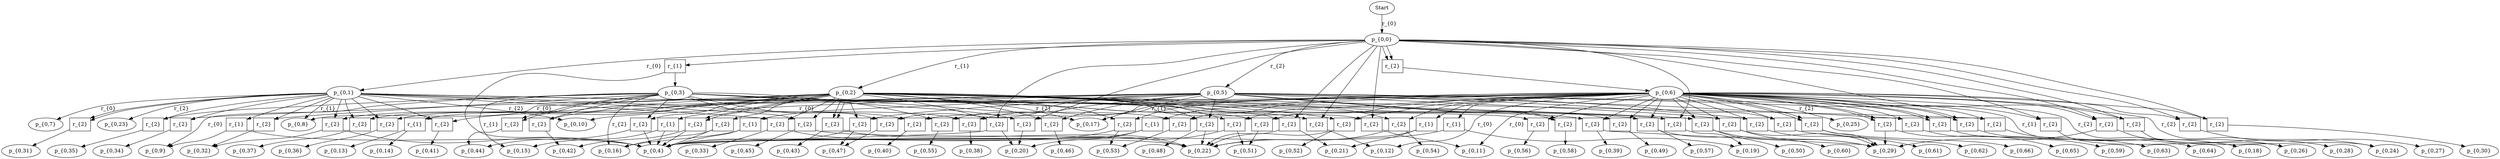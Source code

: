 digraph g {

// id = 0, graphName = Start
"0-0" [ shape=ellipse label="Start" ];
// id = 1, graphName = p_{0,0}
"1-0" [ shape=ellipse label="p_{0,0}" ];
// id = 3, graphName = p_{0,1}
"3-0" [ shape=ellipse label="p_{0,1}" ];
// id = 5, graphName = p_{0,2}
"5-0" [ shape=ellipse label="p_{0,2}" ];
// id = 7, graphName = p_{0,3}
"7-0" [ shape=ellipse label="p_{0,3}" ];
// id = 8, graphName = p_{0,4}
"8-0" [ shape=ellipse label="p_{0,4}" ];
// id = 10, graphName = p_{0,5}
"10-0" [ shape=ellipse label="p_{0,5}" ];
// id = 12, graphName = p_{0,6}
"12-0" [ shape=ellipse label="p_{0,6}" ];
// id = 14, graphName = p_{0,7}
"14-0" [ shape=ellipse label="p_{0,7}" ];
// id = 16, graphName = p_{0,8}
"16-0" [ shape=ellipse label="p_{0,8}" ];
// id = 18, graphName = p_{0,9}
"18-0" [ shape=ellipse label="p_{0,9}" ];
// id = 20, graphName = p_{0,10}
"20-0" [ shape=ellipse label="p_{0,10}" ];
// id = 22, graphName = p_{0,11}
"22-0" [ shape=ellipse label="p_{0,11}" ];
// id = 24, graphName = p_{0,12}
"24-0" [ shape=ellipse label="p_{0,12}" ];
// id = 28, graphName = p_{0,13}
"28-0" [ shape=ellipse label="p_{0,13}" ];
// id = 29, graphName = p_{0,14}
"29-0" [ shape=ellipse label="p_{0,14}" ];
// id = 31, graphName = p_{0,15}
"31-0" [ shape=ellipse label="p_{0,15}" ];
// id = 34, graphName = p_{0,16}
"34-0" [ shape=ellipse label="p_{0,16}" ];
// id = 36, graphName = p_{0,17}
"36-0" [ shape=ellipse label="p_{0,17}" ];
// id = 38, graphName = p_{0,18}
"38-0" [ shape=ellipse label="p_{0,18}" ];
// id = 40, graphName = p_{0,19}
"40-0" [ shape=ellipse label="p_{0,19}" ];
// id = 42, graphName = p_{0,20}
"42-0" [ shape=ellipse label="p_{0,20}" ];
// id = 44, graphName = p_{0,21}
"44-0" [ shape=ellipse label="p_{0,21}" ];
// id = 45, graphName = p_{0,22}
"45-0" [ shape=ellipse label="p_{0,22}" ];
// id = 48, graphName = p_{0,23}
"48-0" [ shape=ellipse label="p_{0,23}" ];
// id = 53, graphName = p_{0,24}
"53-0" [ shape=ellipse label="p_{0,24}" ];
// id = 55, graphName = p_{0,25}
"55-0" [ shape=ellipse label="p_{0,25}" ];
// id = 57, graphName = p_{0,26}
"57-0" [ shape=ellipse label="p_{0,26}" ];
// id = 68, graphName = p_{0,27}
"68-0" [ shape=ellipse label="p_{0,27}" ];
// id = 70, graphName = p_{0,28}
"70-0" [ shape=ellipse label="p_{0,28}" ];
// id = 71, graphName = p_{0,29}
"71-0" [ shape=ellipse label="p_{0,29}" ];
// id = 73, graphName = p_{0,30}
"73-0" [ shape=ellipse label="p_{0,30}" ];
// id = 75, graphName = p_{0,31}
"75-0" [ shape=ellipse label="p_{0,31}" ];
// id = 77, graphName = p_{0,32}
"77-0" [ shape=ellipse label="p_{0,32}" ];
// id = 79, graphName = p_{0,33}
"79-0" [ shape=ellipse label="p_{0,33}" ];
// id = 81, graphName = p_{0,34}
"81-0" [ shape=ellipse label="p_{0,34}" ];
// id = 84, graphName = p_{0,35}
"84-0" [ shape=ellipse label="p_{0,35}" ];
// id = 86, graphName = p_{0,36}
"86-0" [ shape=ellipse label="p_{0,36}" ];
// id = 88, graphName = p_{0,37}
"88-0" [ shape=ellipse label="p_{0,37}" ];
// id = 90, graphName = p_{0,38}
"90-0" [ shape=ellipse label="p_{0,38}" ];
// id = 92, graphName = p_{0,39}
"92-0" [ shape=ellipse label="p_{0,39}" ];
// id = 94, graphName = p_{0,40}
"94-0" [ shape=ellipse label="p_{0,40}" ];
// id = 96, graphName = p_{0,41}
"96-0" [ shape=ellipse label="p_{0,41}" ];
// id = 98, graphName = p_{0,42}
"98-0" [ shape=ellipse label="p_{0,42}" ];
// id = 100, graphName = p_{0,43}
"100-0" [ shape=ellipse label="p_{0,43}" ];
// id = 103, graphName = p_{0,44}
"103-0" [ shape=ellipse label="p_{0,44}" ];
// id = 105, graphName = p_{0,45}
"105-0" [ shape=ellipse label="p_{0,45}" ];
// id = 107, graphName = p_{0,46}
"107-0" [ shape=ellipse label="p_{0,46}" ];
// id = 109, graphName = p_{0,47}
"109-0" [ shape=ellipse label="p_{0,47}" ];
// id = 111, graphName = p_{0,48}
"111-0" [ shape=ellipse label="p_{0,48}" ];
// id = 113, graphName = p_{0,49}
"113-0" [ shape=ellipse label="p_{0,49}" ];
// id = 115, graphName = p_{0,50}
"115-0" [ shape=ellipse label="p_{0,50}" ];
// id = 117, graphName = p_{0,51}
"117-0" [ shape=ellipse label="p_{0,51}" ];
// id = 119, graphName = p_{0,52}
"119-0" [ shape=ellipse label="p_{0,52}" ];
// id = 121, graphName = p_{0,53}
"121-0" [ shape=ellipse label="p_{0,53}" ];
// id = 123, graphName = p_{0,54}
"123-0" [ shape=ellipse label="p_{0,54}" ];
// id = 126, graphName = p_{0,55}
"126-0" [ shape=ellipse label="p_{0,55}" ];
// id = 129, graphName = p_{0,56}
"129-0" [ shape=ellipse label="p_{0,56}" ];
// id = 131, graphName = p_{0,57}
"131-0" [ shape=ellipse label="p_{0,57}" ];
// id = 135, graphName = p_{0,58}
"135-0" [ shape=ellipse label="p_{0,58}" ];
// id = 137, graphName = p_{0,59}
"137-0" [ shape=ellipse label="p_{0,59}" ];
// id = 139, graphName = p_{0,60}
"139-0" [ shape=ellipse label="p_{0,60}" ];
// id = 141, graphName = p_{0,61}
"141-0" [ shape=ellipse label="p_{0,61}" ];
// id = 143, graphName = p_{0,62}
"143-0" [ shape=ellipse label="p_{0,62}" ];
// id = 145, graphName = p_{0,63}
"145-0" [ shape=ellipse label="p_{0,63}" ];
// id = 147, graphName = p_{0,64}
"147-0" [ shape=ellipse label="p_{0,64}" ];
// id = 149, graphName = p_{0,65}
"149-0" [ shape=ellipse label="p_{0,65}" ];
// id = 151, graphName = p_{0,66}
"151-0" [ shape=ellipse label="p_{0,66}" ];
// id = 9{ 'p_{0,0}' }, 'RemoveSingleR', { 'p_{0,3}' 'p_{0,4}' }
"9-0" [ shape=box label="r_{1}" ];
// id = 13{ 'p_{0,0}' 'p_{0,0}' }, 'reattachExternalEdge', { 'p_{0,6}' }
"13-0" [ shape=box label="r_{2}" ];
// id = 27{ 'p_{0,1}' }, 'RemoveSingleR', { 'p_{0,4}' 'p_{0,9}' }
"27-0" [ shape=box label="r_{1}" ];
// id = 30{ 'p_{0,2}' }, 'RemoveSingleR', { 'p_{0,13}' 'p_{0,14}' }
"30-0" [ shape=box label="r_{1}" ];
// id = 32{ 'p_{0,2}' }, 'RemoveSingleR', { 'p_{0,4}' 'p_{0,15}' }
"32-0" [ shape=box label="r_{1}" ];
// id = 35{ 'p_{0,5}' }, 'RemoveSingleR', { 'p_{0,4}' 'p_{0,16}' }
"35-0" [ shape=box label="r_{1}" ];
// id = 41{ 'p_{0,6}' }, 'RemoveSingleR', { 'p_{0,4}' 'p_{0,19}' }
"41-0" [ shape=box label="r_{1}" ];
// id = 43{ 'p_{0,6}' }, 'RemoveSingleR', { 'p_{0,4}' 'p_{0,20}' }
"43-0" [ shape=box label="r_{1}" ];
// id = 46{ 'p_{0,6}' }, 'RemoveSingleR', { 'p_{0,21}' 'p_{0,22}' }
"46-0" [ shape=box label="r_{1}" ];
// id = 50{ 'p_{0,2}' }, 'reattachExternalEdge', { 'p_{0,4}' 'p_{0,16}' }
"50-0" [ shape=box label="r_{2}" ];
// id = 59{ 'p_{0,0}' 'p_{0,1}' }, 'reattachExternalEdge', { 'p_{0,12}' }
"59-0" [ shape=box label="r_{2}" ];
// id = 60{ 'p_{0,0}' 'p_{0,1}' }, 'reattachExternalEdge', { 'p_{0,11}' }
"60-0" [ shape=box label="r_{2}" ];
// id = 61{ 'p_{0,0}' 'p_{0,2}' }, 'reattachExternalEdge', { 'p_{0,4}' 'p_{0,20}' }
"61-0" [ shape=box label="r_{2}" ];
// id = 62{ 'p_{0,0}' 'p_{0,2}' }, 'reattachExternalEdge', { 'p_{0,21}' 'p_{0,22}' }
"62-0" [ shape=box label="r_{2}" ];
// id = 63{ 'p_{0,0}' 'p_{0,2}' }, 'reattachExternalEdge', { 'p_{0,18}' }
"63-0" [ shape=box label="r_{2}" ];
// id = 64{ 'p_{0,0}' 'p_{0,3}' }, 'reattachExternalEdge', { 'p_{0,20}' }
"64-0" [ shape=box label="r_{2}" ];
// id = 65{ 'p_{0,0}' 'p_{0,3}' }, 'reattachExternalEdge', { 'p_{0,19}' }
"65-0" [ shape=box label="r_{2}" ];
// id = 66{ 'p_{0,0}' 'p_{0,5}' }, 'reattachExternalEdge', { 'p_{0,26}' }
"66-0" [ shape=box label="r_{2}" ];
// id = 67{ 'p_{0,0}' 'p_{0,5}' }, 'reattachExternalEdge', { 'p_{0,24}' }
"67-0" [ shape=box label="r_{2}" ];
// id = 69{ 'p_{0,0}' 'p_{0,6}' }, 'reattachExternalEdge', { 'p_{0,27}' }
"69-0" [ shape=box label="r_{2}" ];
// id = 72{ 'p_{0,0}' 'p_{0,6}' }, 'reattachExternalEdge', { 'p_{0,28}' 'p_{0,29}' }
"72-0" [ shape=box label="r_{2}" ];
// id = 74{ 'p_{0,0}' 'p_{0,6}' }, 'reattachExternalEdge', { 'p_{0,30}' }
"74-0" [ shape=box label="r_{2}" ];
// id = 76{ 'p_{0,1}' 'p_{0,1}' }, 'reattachExternalEdge', { 'p_{0,31}' }
"76-0" [ shape=box label="r_{2}" ];
// id = 78{ 'p_{0,1}' 'p_{0,2}' }, 'reattachExternalEdge', { 'p_{0,4}' 'p_{0,32}' }
"78-0" [ shape=box label="r_{2}" ];
// id = 80{ 'p_{0,1}' 'p_{0,2}' }, 'reattachExternalEdge', { 'p_{0,22}' 'p_{0,33}' }
"80-0" [ shape=box label="r_{2}" ];
// id = 82{ 'p_{0,1}' 'p_{0,2}' }, 'reattachExternalEdge', { 'p_{0,34}' }
"82-0" [ shape=box label="r_{2}" ];
// id = 83{ 'p_{0,1}' 'p_{0,3}' }, 'reattachExternalEdge', { 'p_{0,32}' }
"83-0" [ shape=box label="r_{2}" ];
// id = 85{ 'p_{0,1}' 'p_{0,3}' }, 'reattachExternalEdge', { 'p_{0,35}' }
"85-0" [ shape=box label="r_{2}" ];
// id = 87{ 'p_{0,1}' 'p_{0,5}' }, 'reattachExternalEdge', { 'p_{0,36}' }
"87-0" [ shape=box label="r_{2}" ];
// id = 89{ 'p_{0,1}' 'p_{0,5}' }, 'reattachExternalEdge', { 'p_{0,37}' }
"89-0" [ shape=box label="r_{2}" ];
// id = 91{ 'p_{0,1}' 'p_{0,6}' }, 'reattachExternalEdge', { 'p_{0,38}' }
"91-0" [ shape=box label="r_{2}" ];
// id = 93{ 'p_{0,1}' 'p_{0,6}' }, 'reattachExternalEdge', { 'p_{0,29}' 'p_{0,39}' }
"93-0" [ shape=box label="r_{2}" ];
// id = 95{ 'p_{0,1}' 'p_{0,6}' }, 'reattachExternalEdge', { 'p_{0,40}' }
"95-0" [ shape=box label="r_{2}" ];
// id = 97{ 'p_{0,1}' 'p_{0,6}' }, 'reattachExternalEdge', { 'p_{0,41}' }
"97-0" [ shape=box label="r_{2}" ];
// id = 99{ 'p_{0,2}' 'p_{0,2}' }, 'reattachExternalEdge', { 'p_{0,4}' 'p_{0,42}' }
"99-0" [ shape=box label="r_{2}" ];
// id = 101{ 'p_{0,2}' 'p_{0,2}' }, 'reattachExternalEdge', { 'p_{0,22}' 'p_{0,43}' }
"101-0" [ shape=box label="r_{2}" ];
// id = 102{ 'p_{0,2}' 'p_{0,3}' }, 'reattachExternalEdge', { 'p_{0,42}' }
"102-0" [ shape=box label="r_{2}" ];
// id = 104{ 'p_{0,2}' 'p_{0,3}' }, 'reattachExternalEdge', { 'p_{0,4}' 'p_{0,44}' }
"104-0" [ shape=box label="r_{2}" ];
// id = 106{ 'p_{0,2}' 'p_{0,3}' }, 'reattachExternalEdge', { 'p_{0,22}' 'p_{0,45}' }
"106-0" [ shape=box label="r_{2}" ];
// id = 108{ 'p_{0,2}' 'p_{0,5}' }, 'reattachExternalEdge', { 'p_{0,46}' }
"108-0" [ shape=box label="r_{2}" ];
// id = 110{ 'p_{0,2}' 'p_{0,5}' }, 'reattachExternalEdge', { 'p_{0,4}' 'p_{0,47}' }
"110-0" [ shape=box label="r_{2}" ];
// id = 112{ 'p_{0,2}' 'p_{0,5}' }, 'reattachExternalEdge', { 'p_{0,22}' 'p_{0,48}' }
"112-0" [ shape=box label="r_{2}" ];
// id = 114{ 'p_{0,2}' 'p_{0,6}' }, 'reattachExternalEdge', { 'p_{0,49}' }
"114-0" [ shape=box label="r_{2}" ];
// id = 116{ 'p_{0,2}' 'p_{0,6}' }, 'reattachExternalEdge', { 'p_{0,29}' 'p_{0,50}' }
"116-0" [ shape=box label="r_{2}" ];
// id = 118{ 'p_{0,2}' 'p_{0,6}' }, 'reattachExternalEdge', { 'p_{0,4}' 'p_{0,51}' }
"118-0" [ shape=box label="r_{2}" ];
// id = 120{ 'p_{0,2}' 'p_{0,6}' }, 'reattachExternalEdge', { 'p_{0,22}' 'p_{0,52}' }
"120-0" [ shape=box label="r_{2}" ];
// id = 122{ 'p_{0,2}' 'p_{0,6}' }, 'reattachExternalEdge', { 'p_{0,4}' 'p_{0,53}' }
"122-0" [ shape=box label="r_{2}" ];
// id = 124{ 'p_{0,2}' 'p_{0,6}' }, 'reattachExternalEdge', { 'p_{0,22}' 'p_{0,54}' }
"124-0" [ shape=box label="r_{2}" ];
// id = 125{ 'p_{0,3}' 'p_{0,3}' }, 'reattachExternalEdge', { 'p_{0,44}' }
"125-0" [ shape=box label="r_{2}" ];
// id = 127{ 'p_{0,3}' 'p_{0,5}' }, 'reattachExternalEdge', { 'p_{0,55}' }
"127-0" [ shape=box label="r_{2}" ];
// id = 128{ 'p_{0,3}' 'p_{0,5}' }, 'reattachExternalEdge', { 'p_{0,47}' }
"128-0" [ shape=box label="r_{2}" ];
// id = 130{ 'p_{0,3}' 'p_{0,6}' }, 'reattachExternalEdge', { 'p_{0,56}' }
"130-0" [ shape=box label="r_{2}" ];
// id = 132{ 'p_{0,3}' 'p_{0,6}' }, 'reattachExternalEdge', { 'p_{0,29}' 'p_{0,57}' }
"132-0" [ shape=box label="r_{2}" ];
// id = 133{ 'p_{0,3}' 'p_{0,6}' }, 'reattachExternalEdge', { 'p_{0,51}' }
"133-0" [ shape=box label="r_{2}" ];
// id = 134{ 'p_{0,3}' 'p_{0,6}' }, 'reattachExternalEdge', { 'p_{0,53}' }
"134-0" [ shape=box label="r_{2}" ];
// id = 136{ 'p_{0,5}' 'p_{0,5}' }, 'reattachExternalEdge', { 'p_{0,58}' }
"136-0" [ shape=box label="r_{2}" ];
// id = 138{ 'p_{0,5}' 'p_{0,6}' }, 'reattachExternalEdge', { 'p_{0,59}' }
"138-0" [ shape=box label="r_{2}" ];
// id = 140{ 'p_{0,5}' 'p_{0,6}' }, 'reattachExternalEdge', { 'p_{0,29}' 'p_{0,60}' }
"140-0" [ shape=box label="r_{2}" ];
// id = 142{ 'p_{0,5}' 'p_{0,6}' }, 'reattachExternalEdge', { 'p_{0,61}' }
"142-0" [ shape=box label="r_{2}" ];
// id = 144{ 'p_{0,5}' 'p_{0,6}' }, 'reattachExternalEdge', { 'p_{0,62}' }
"144-0" [ shape=box label="r_{2}" ];
// id = 146{ 'p_{0,6}' 'p_{0,6}' }, 'reattachExternalEdge', { 'p_{0,63}' }
"146-0" [ shape=box label="r_{2}" ];
// id = 148{ 'p_{0,6}' 'p_{0,6}' }, 'reattachExternalEdge', { 'p_{0,64}' }
"148-0" [ shape=box label="r_{2}" ];
// id = 150{ 'p_{0,6}' 'p_{0,6}' }, 'reattachExternalEdge', { 'p_{0,29}' 'p_{0,65}' }
"150-0" [ shape=box label="r_{2}" ];
// id = 152{ 'p_{0,6}' 'p_{0,6}' }, 'reattachExternalEdge', { 'p_{0,29}' 'p_{0,66}' }
"152-0" [ shape=box label="r_{2}" ];
// id = 2{ 'Start' }, 'Mark for conversion', { 'p_{0,0}' }
"0-0" -> "1-0" [ label="r_{0}" ];
// id = 4{ 'p_{0,0}' }, 'Mark for conversion', { 'p_{0,1}' }
"1-0" -> "3-0" [ label="r_{0}" ];
// id = 6{ 'p_{0,0}' }, 'RemoveSingleR', { 'p_{0,2}' }
"1-0" -> "5-0" [ label="r_{1}" ];
// id = 9{ 'p_{0,0}' }, 'RemoveSingleR', { 'p_{0,3}' 'p_{0,4}' }
"1-0" -> "9-0" [ ];
"9-0" -> "7-0" [ ];
"9-0" -> "8-0" [ ];
// id = 11{ 'p_{0,0}' }, 'reattachExternalEdge', { 'p_{0,5}' }
"1-0" -> "10-0" [ label="r_{2}" ];
// id = 13{ 'p_{0,0}' 'p_{0,0}' }, 'reattachExternalEdge', { 'p_{0,6}' }
"1-0" -> "13-0" [ ];
"1-0" -> "13-0" [ ];
"13-0" -> "12-0" [ ];
// id = 15{ 'p_{0,1}' }, 'Mark for conversion', { 'p_{0,7}' }
"3-0" -> "14-0" [ label="r_{0}" ];
// id = 17{ 'p_{0,2}' }, 'Mark for conversion', { 'p_{0,8}' }
"5-0" -> "16-0" [ label="r_{0}" ];
// id = 19{ 'p_{0,3}' }, 'Mark for conversion', { 'p_{0,9}' }
"7-0" -> "18-0" [ label="r_{0}" ];
// id = 21{ 'p_{0,5}' }, 'Mark for conversion', { 'p_{0,10}' }
"10-0" -> "20-0" [ label="r_{0}" ];
// id = 23{ 'p_{0,6}' }, 'Mark for conversion', { 'p_{0,11}' }
"12-0" -> "22-0" [ label="r_{0}" ];
// id = 25{ 'p_{0,6}' }, 'Mark for conversion', { 'p_{0,12}' }
"12-0" -> "24-0" [ label="r_{0}" ];
// id = 26{ 'p_{0,1}' }, 'RemoveSingleR', { 'p_{0,8}' }
"3-0" -> "16-0" [ label="r_{1}" ];
// id = 27{ 'p_{0,1}' }, 'RemoveSingleR', { 'p_{0,4}' 'p_{0,9}' }
"3-0" -> "27-0" [ ];
"27-0" -> "8-0" [ ];
"27-0" -> "18-0" [ ];
// id = 30{ 'p_{0,2}' }, 'RemoveSingleR', { 'p_{0,13}' 'p_{0,14}' }
"5-0" -> "30-0" [ ];
"30-0" -> "28-0" [ ];
"30-0" -> "29-0" [ ];
// id = 32{ 'p_{0,2}' }, 'RemoveSingleR', { 'p_{0,4}' 'p_{0,15}' }
"5-0" -> "32-0" [ ];
"32-0" -> "8-0" [ ];
"32-0" -> "31-0" [ ];
// id = 33{ 'p_{0,3}' }, 'RemoveSingleR', { 'p_{0,15}' }
"7-0" -> "31-0" [ label="r_{1}" ];
// id = 35{ 'p_{0,5}' }, 'RemoveSingleR', { 'p_{0,4}' 'p_{0,16}' }
"10-0" -> "35-0" [ ];
"35-0" -> "8-0" [ ];
"35-0" -> "34-0" [ ];
// id = 37{ 'p_{0,5}' }, 'RemoveSingleR', { 'p_{0,17}' }
"10-0" -> "36-0" [ label="r_{1}" ];
// id = 39{ 'p_{0,6}' }, 'RemoveSingleR', { 'p_{0,18}' }
"12-0" -> "38-0" [ label="r_{1}" ];
// id = 41{ 'p_{0,6}' }, 'RemoveSingleR', { 'p_{0,4}' 'p_{0,19}' }
"12-0" -> "41-0" [ ];
"41-0" -> "8-0" [ ];
"41-0" -> "40-0" [ ];
// id = 43{ 'p_{0,6}' }, 'RemoveSingleR', { 'p_{0,4}' 'p_{0,20}' }
"12-0" -> "43-0" [ ];
"43-0" -> "8-0" [ ];
"43-0" -> "42-0" [ ];
// id = 46{ 'p_{0,6}' }, 'RemoveSingleR', { 'p_{0,21}' 'p_{0,22}' }
"12-0" -> "46-0" [ ];
"46-0" -> "44-0" [ ];
"46-0" -> "45-0" [ ];
// id = 47{ 'p_{0,1}' }, 'reattachExternalEdge', { 'p_{0,10}' }
"3-0" -> "20-0" [ label="r_{2}" ];
// id = 49{ 'p_{0,1}' }, 'reattachExternalEdge', { 'p_{0,23}' }
"3-0" -> "48-0" [ label="r_{2}" ];
// id = 50{ 'p_{0,2}' }, 'reattachExternalEdge', { 'p_{0,4}' 'p_{0,16}' }
"5-0" -> "50-0" [ ];
"50-0" -> "8-0" [ ];
"50-0" -> "34-0" [ ];
// id = 51{ 'p_{0,2}' }, 'reattachExternalEdge', { 'p_{0,17}' }
"5-0" -> "36-0" [ label="r_{2}" ];
// id = 52{ 'p_{0,3}' }, 'reattachExternalEdge', { 'p_{0,16}' }
"7-0" -> "34-0" [ label="r_{2}" ];
// id = 54{ 'p_{0,6}' }, 'reattachExternalEdge', { 'p_{0,24}' }
"12-0" -> "53-0" [ label="r_{2}" ];
// id = 56{ 'p_{0,6}' }, 'reattachExternalEdge', { 'p_{0,25}' }
"12-0" -> "55-0" [ label="r_{2}" ];
// id = 58{ 'p_{0,6}' }, 'reattachExternalEdge', { 'p_{0,26}' }
"12-0" -> "57-0" [ label="r_{2}" ];
// id = 59{ 'p_{0,0}' 'p_{0,1}' }, 'reattachExternalEdge', { 'p_{0,12}' }
"1-0" -> "59-0" [ ];
"3-0" -> "59-0" [ ];
"59-0" -> "24-0" [ ];
// id = 60{ 'p_{0,0}' 'p_{0,1}' }, 'reattachExternalEdge', { 'p_{0,11}' }
"1-0" -> "60-0" [ ];
"3-0" -> "60-0" [ ];
"60-0" -> "22-0" [ ];
// id = 61{ 'p_{0,0}' 'p_{0,2}' }, 'reattachExternalEdge', { 'p_{0,4}' 'p_{0,20}' }
"1-0" -> "61-0" [ ];
"5-0" -> "61-0" [ ];
"61-0" -> "8-0" [ ];
"61-0" -> "42-0" [ ];
// id = 62{ 'p_{0,0}' 'p_{0,2}' }, 'reattachExternalEdge', { 'p_{0,21}' 'p_{0,22}' }
"1-0" -> "62-0" [ ];
"5-0" -> "62-0" [ ];
"62-0" -> "44-0" [ ];
"62-0" -> "45-0" [ ];
// id = 63{ 'p_{0,0}' 'p_{0,2}' }, 'reattachExternalEdge', { 'p_{0,18}' }
"1-0" -> "63-0" [ ];
"5-0" -> "63-0" [ ];
"63-0" -> "38-0" [ ];
// id = 64{ 'p_{0,0}' 'p_{0,3}' }, 'reattachExternalEdge', { 'p_{0,20}' }
"1-0" -> "64-0" [ ];
"7-0" -> "64-0" [ ];
"64-0" -> "42-0" [ ];
// id = 65{ 'p_{0,0}' 'p_{0,3}' }, 'reattachExternalEdge', { 'p_{0,19}' }
"1-0" -> "65-0" [ ];
"7-0" -> "65-0" [ ];
"65-0" -> "40-0" [ ];
// id = 66{ 'p_{0,0}' 'p_{0,5}' }, 'reattachExternalEdge', { 'p_{0,26}' }
"1-0" -> "66-0" [ ];
"10-0" -> "66-0" [ ];
"66-0" -> "57-0" [ ];
// id = 67{ 'p_{0,0}' 'p_{0,5}' }, 'reattachExternalEdge', { 'p_{0,24}' }
"1-0" -> "67-0" [ ];
"10-0" -> "67-0" [ ];
"67-0" -> "53-0" [ ];
// id = 69{ 'p_{0,0}' 'p_{0,6}' }, 'reattachExternalEdge', { 'p_{0,27}' }
"1-0" -> "69-0" [ ];
"12-0" -> "69-0" [ ];
"69-0" -> "68-0" [ ];
// id = 72{ 'p_{0,0}' 'p_{0,6}' }, 'reattachExternalEdge', { 'p_{0,28}' 'p_{0,29}' }
"1-0" -> "72-0" [ ];
"12-0" -> "72-0" [ ];
"72-0" -> "70-0" [ ];
"72-0" -> "71-0" [ ];
// id = 74{ 'p_{0,0}' 'p_{0,6}' }, 'reattachExternalEdge', { 'p_{0,30}' }
"1-0" -> "74-0" [ ];
"12-0" -> "74-0" [ ];
"74-0" -> "73-0" [ ];
// id = 76{ 'p_{0,1}' 'p_{0,1}' }, 'reattachExternalEdge', { 'p_{0,31}' }
"3-0" -> "76-0" [ ];
"3-0" -> "76-0" [ ];
"76-0" -> "75-0" [ ];
// id = 78{ 'p_{0,1}' 'p_{0,2}' }, 'reattachExternalEdge', { 'p_{0,4}' 'p_{0,32}' }
"3-0" -> "78-0" [ ];
"5-0" -> "78-0" [ ];
"78-0" -> "8-0" [ ];
"78-0" -> "77-0" [ ];
// id = 80{ 'p_{0,1}' 'p_{0,2}' }, 'reattachExternalEdge', { 'p_{0,22}' 'p_{0,33}' }
"3-0" -> "80-0" [ ];
"5-0" -> "80-0" [ ];
"80-0" -> "45-0" [ ];
"80-0" -> "79-0" [ ];
// id = 82{ 'p_{0,1}' 'p_{0,2}' }, 'reattachExternalEdge', { 'p_{0,34}' }
"3-0" -> "82-0" [ ];
"5-0" -> "82-0" [ ];
"82-0" -> "81-0" [ ];
// id = 83{ 'p_{0,1}' 'p_{0,3}' }, 'reattachExternalEdge', { 'p_{0,32}' }
"3-0" -> "83-0" [ ];
"7-0" -> "83-0" [ ];
"83-0" -> "77-0" [ ];
// id = 85{ 'p_{0,1}' 'p_{0,3}' }, 'reattachExternalEdge', { 'p_{0,35}' }
"3-0" -> "85-0" [ ];
"7-0" -> "85-0" [ ];
"85-0" -> "84-0" [ ];
// id = 87{ 'p_{0,1}' 'p_{0,5}' }, 'reattachExternalEdge', { 'p_{0,36}' }
"3-0" -> "87-0" [ ];
"10-0" -> "87-0" [ ];
"87-0" -> "86-0" [ ];
// id = 89{ 'p_{0,1}' 'p_{0,5}' }, 'reattachExternalEdge', { 'p_{0,37}' }
"3-0" -> "89-0" [ ];
"10-0" -> "89-0" [ ];
"89-0" -> "88-0" [ ];
// id = 91{ 'p_{0,1}' 'p_{0,6}' }, 'reattachExternalEdge', { 'p_{0,38}' }
"3-0" -> "91-0" [ ];
"12-0" -> "91-0" [ ];
"91-0" -> "90-0" [ ];
// id = 93{ 'p_{0,1}' 'p_{0,6}' }, 'reattachExternalEdge', { 'p_{0,29}' 'p_{0,39}' }
"3-0" -> "93-0" [ ];
"12-0" -> "93-0" [ ];
"93-0" -> "71-0" [ ];
"93-0" -> "92-0" [ ];
// id = 95{ 'p_{0,1}' 'p_{0,6}' }, 'reattachExternalEdge', { 'p_{0,40}' }
"3-0" -> "95-0" [ ];
"12-0" -> "95-0" [ ];
"95-0" -> "94-0" [ ];
// id = 97{ 'p_{0,1}' 'p_{0,6}' }, 'reattachExternalEdge', { 'p_{0,41}' }
"3-0" -> "97-0" [ ];
"12-0" -> "97-0" [ ];
"97-0" -> "96-0" [ ];
// id = 99{ 'p_{0,2}' 'p_{0,2}' }, 'reattachExternalEdge', { 'p_{0,4}' 'p_{0,42}' }
"5-0" -> "99-0" [ ];
"5-0" -> "99-0" [ ];
"99-0" -> "8-0" [ ];
"99-0" -> "98-0" [ ];
// id = 101{ 'p_{0,2}' 'p_{0,2}' }, 'reattachExternalEdge', { 'p_{0,22}' 'p_{0,43}' }
"5-0" -> "101-0" [ ];
"5-0" -> "101-0" [ ];
"101-0" -> "45-0" [ ];
"101-0" -> "100-0" [ ];
// id = 102{ 'p_{0,2}' 'p_{0,3}' }, 'reattachExternalEdge', { 'p_{0,42}' }
"5-0" -> "102-0" [ ];
"7-0" -> "102-0" [ ];
"102-0" -> "98-0" [ ];
// id = 104{ 'p_{0,2}' 'p_{0,3}' }, 'reattachExternalEdge', { 'p_{0,4}' 'p_{0,44}' }
"5-0" -> "104-0" [ ];
"7-0" -> "104-0" [ ];
"104-0" -> "8-0" [ ];
"104-0" -> "103-0" [ ];
// id = 106{ 'p_{0,2}' 'p_{0,3}' }, 'reattachExternalEdge', { 'p_{0,22}' 'p_{0,45}' }
"5-0" -> "106-0" [ ];
"7-0" -> "106-0" [ ];
"106-0" -> "45-0" [ ];
"106-0" -> "105-0" [ ];
// id = 108{ 'p_{0,2}' 'p_{0,5}' }, 'reattachExternalEdge', { 'p_{0,46}' }
"5-0" -> "108-0" [ ];
"10-0" -> "108-0" [ ];
"108-0" -> "107-0" [ ];
// id = 110{ 'p_{0,2}' 'p_{0,5}' }, 'reattachExternalEdge', { 'p_{0,4}' 'p_{0,47}' }
"5-0" -> "110-0" [ ];
"10-0" -> "110-0" [ ];
"110-0" -> "8-0" [ ];
"110-0" -> "109-0" [ ];
// id = 112{ 'p_{0,2}' 'p_{0,5}' }, 'reattachExternalEdge', { 'p_{0,22}' 'p_{0,48}' }
"5-0" -> "112-0" [ ];
"10-0" -> "112-0" [ ];
"112-0" -> "45-0" [ ];
"112-0" -> "111-0" [ ];
// id = 114{ 'p_{0,2}' 'p_{0,6}' }, 'reattachExternalEdge', { 'p_{0,49}' }
"5-0" -> "114-0" [ ];
"12-0" -> "114-0" [ ];
"114-0" -> "113-0" [ ];
// id = 116{ 'p_{0,2}' 'p_{0,6}' }, 'reattachExternalEdge', { 'p_{0,29}' 'p_{0,50}' }
"5-0" -> "116-0" [ ];
"12-0" -> "116-0" [ ];
"116-0" -> "71-0" [ ];
"116-0" -> "115-0" [ ];
// id = 118{ 'p_{0,2}' 'p_{0,6}' }, 'reattachExternalEdge', { 'p_{0,4}' 'p_{0,51}' }
"5-0" -> "118-0" [ ];
"12-0" -> "118-0" [ ];
"118-0" -> "8-0" [ ];
"118-0" -> "117-0" [ ];
// id = 120{ 'p_{0,2}' 'p_{0,6}' }, 'reattachExternalEdge', { 'p_{0,22}' 'p_{0,52}' }
"5-0" -> "120-0" [ ];
"12-0" -> "120-0" [ ];
"120-0" -> "45-0" [ ];
"120-0" -> "119-0" [ ];
// id = 122{ 'p_{0,2}' 'p_{0,6}' }, 'reattachExternalEdge', { 'p_{0,4}' 'p_{0,53}' }
"5-0" -> "122-0" [ ];
"12-0" -> "122-0" [ ];
"122-0" -> "8-0" [ ];
"122-0" -> "121-0" [ ];
// id = 124{ 'p_{0,2}' 'p_{0,6}' }, 'reattachExternalEdge', { 'p_{0,22}' 'p_{0,54}' }
"5-0" -> "124-0" [ ];
"12-0" -> "124-0" [ ];
"124-0" -> "45-0" [ ];
"124-0" -> "123-0" [ ];
// id = 125{ 'p_{0,3}' 'p_{0,3}' }, 'reattachExternalEdge', { 'p_{0,44}' }
"7-0" -> "125-0" [ ];
"7-0" -> "125-0" [ ];
"125-0" -> "103-0" [ ];
// id = 127{ 'p_{0,3}' 'p_{0,5}' }, 'reattachExternalEdge', { 'p_{0,55}' }
"7-0" -> "127-0" [ ];
"10-0" -> "127-0" [ ];
"127-0" -> "126-0" [ ];
// id = 128{ 'p_{0,3}' 'p_{0,5}' }, 'reattachExternalEdge', { 'p_{0,47}' }
"7-0" -> "128-0" [ ];
"10-0" -> "128-0" [ ];
"128-0" -> "109-0" [ ];
// id = 130{ 'p_{0,3}' 'p_{0,6}' }, 'reattachExternalEdge', { 'p_{0,56}' }
"7-0" -> "130-0" [ ];
"12-0" -> "130-0" [ ];
"130-0" -> "129-0" [ ];
// id = 132{ 'p_{0,3}' 'p_{0,6}' }, 'reattachExternalEdge', { 'p_{0,29}' 'p_{0,57}' }
"7-0" -> "132-0" [ ];
"12-0" -> "132-0" [ ];
"132-0" -> "71-0" [ ];
"132-0" -> "131-0" [ ];
// id = 133{ 'p_{0,3}' 'p_{0,6}' }, 'reattachExternalEdge', { 'p_{0,51}' }
"7-0" -> "133-0" [ ];
"12-0" -> "133-0" [ ];
"133-0" -> "117-0" [ ];
// id = 134{ 'p_{0,3}' 'p_{0,6}' }, 'reattachExternalEdge', { 'p_{0,53}' }
"7-0" -> "134-0" [ ];
"12-0" -> "134-0" [ ];
"134-0" -> "121-0" [ ];
// id = 136{ 'p_{0,5}' 'p_{0,5}' }, 'reattachExternalEdge', { 'p_{0,58}' }
"10-0" -> "136-0" [ ];
"10-0" -> "136-0" [ ];
"136-0" -> "135-0" [ ];
// id = 138{ 'p_{0,5}' 'p_{0,6}' }, 'reattachExternalEdge', { 'p_{0,59}' }
"10-0" -> "138-0" [ ];
"12-0" -> "138-0" [ ];
"138-0" -> "137-0" [ ];
// id = 140{ 'p_{0,5}' 'p_{0,6}' }, 'reattachExternalEdge', { 'p_{0,29}' 'p_{0,60}' }
"10-0" -> "140-0" [ ];
"12-0" -> "140-0" [ ];
"140-0" -> "71-0" [ ];
"140-0" -> "139-0" [ ];
// id = 142{ 'p_{0,5}' 'p_{0,6}' }, 'reattachExternalEdge', { 'p_{0,61}' }
"10-0" -> "142-0" [ ];
"12-0" -> "142-0" [ ];
"142-0" -> "141-0" [ ];
// id = 144{ 'p_{0,5}' 'p_{0,6}' }, 'reattachExternalEdge', { 'p_{0,62}' }
"10-0" -> "144-0" [ ];
"12-0" -> "144-0" [ ];
"144-0" -> "143-0" [ ];
// id = 146{ 'p_{0,6}' 'p_{0,6}' }, 'reattachExternalEdge', { 'p_{0,63}' }
"12-0" -> "146-0" [ ];
"12-0" -> "146-0" [ ];
"146-0" -> "145-0" [ ];
// id = 148{ 'p_{0,6}' 'p_{0,6}' }, 'reattachExternalEdge', { 'p_{0,64}' }
"12-0" -> "148-0" [ ];
"12-0" -> "148-0" [ ];
"148-0" -> "147-0" [ ];
// id = 150{ 'p_{0,6}' 'p_{0,6}' }, 'reattachExternalEdge', { 'p_{0,29}' 'p_{0,65}' }
"12-0" -> "150-0" [ ];
"12-0" -> "150-0" [ ];
"150-0" -> "71-0" [ ];
"150-0" -> "149-0" [ ];
// id = 152{ 'p_{0,6}' 'p_{0,6}' }, 'reattachExternalEdge', { 'p_{0,29}' 'p_{0,66}' }
"12-0" -> "152-0" [ ];
"12-0" -> "152-0" [ ];
"152-0" -> "71-0" [ ];
"152-0" -> "151-0" [ ];
}
